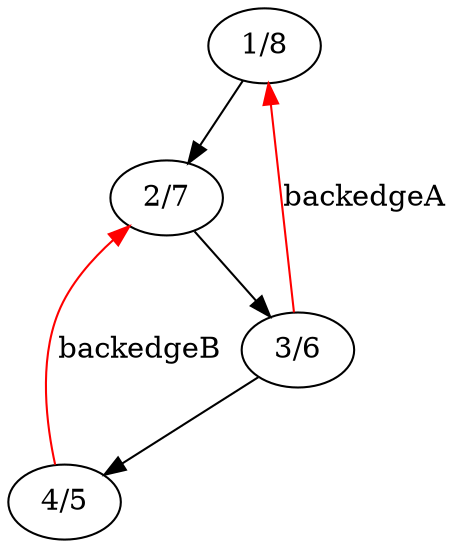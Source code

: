 digraph {
  "1/8"; /* root node */
  "1/8" -> "2/7";
  "2/7" -> "3/6";
  "3/6" -> "4/5";
  edge [label=backedgeA,color=red];
  "3/6" -> "1/8";
  edge [label=backedgeB,color=red];
  "4/5" -> "2/7";
}
